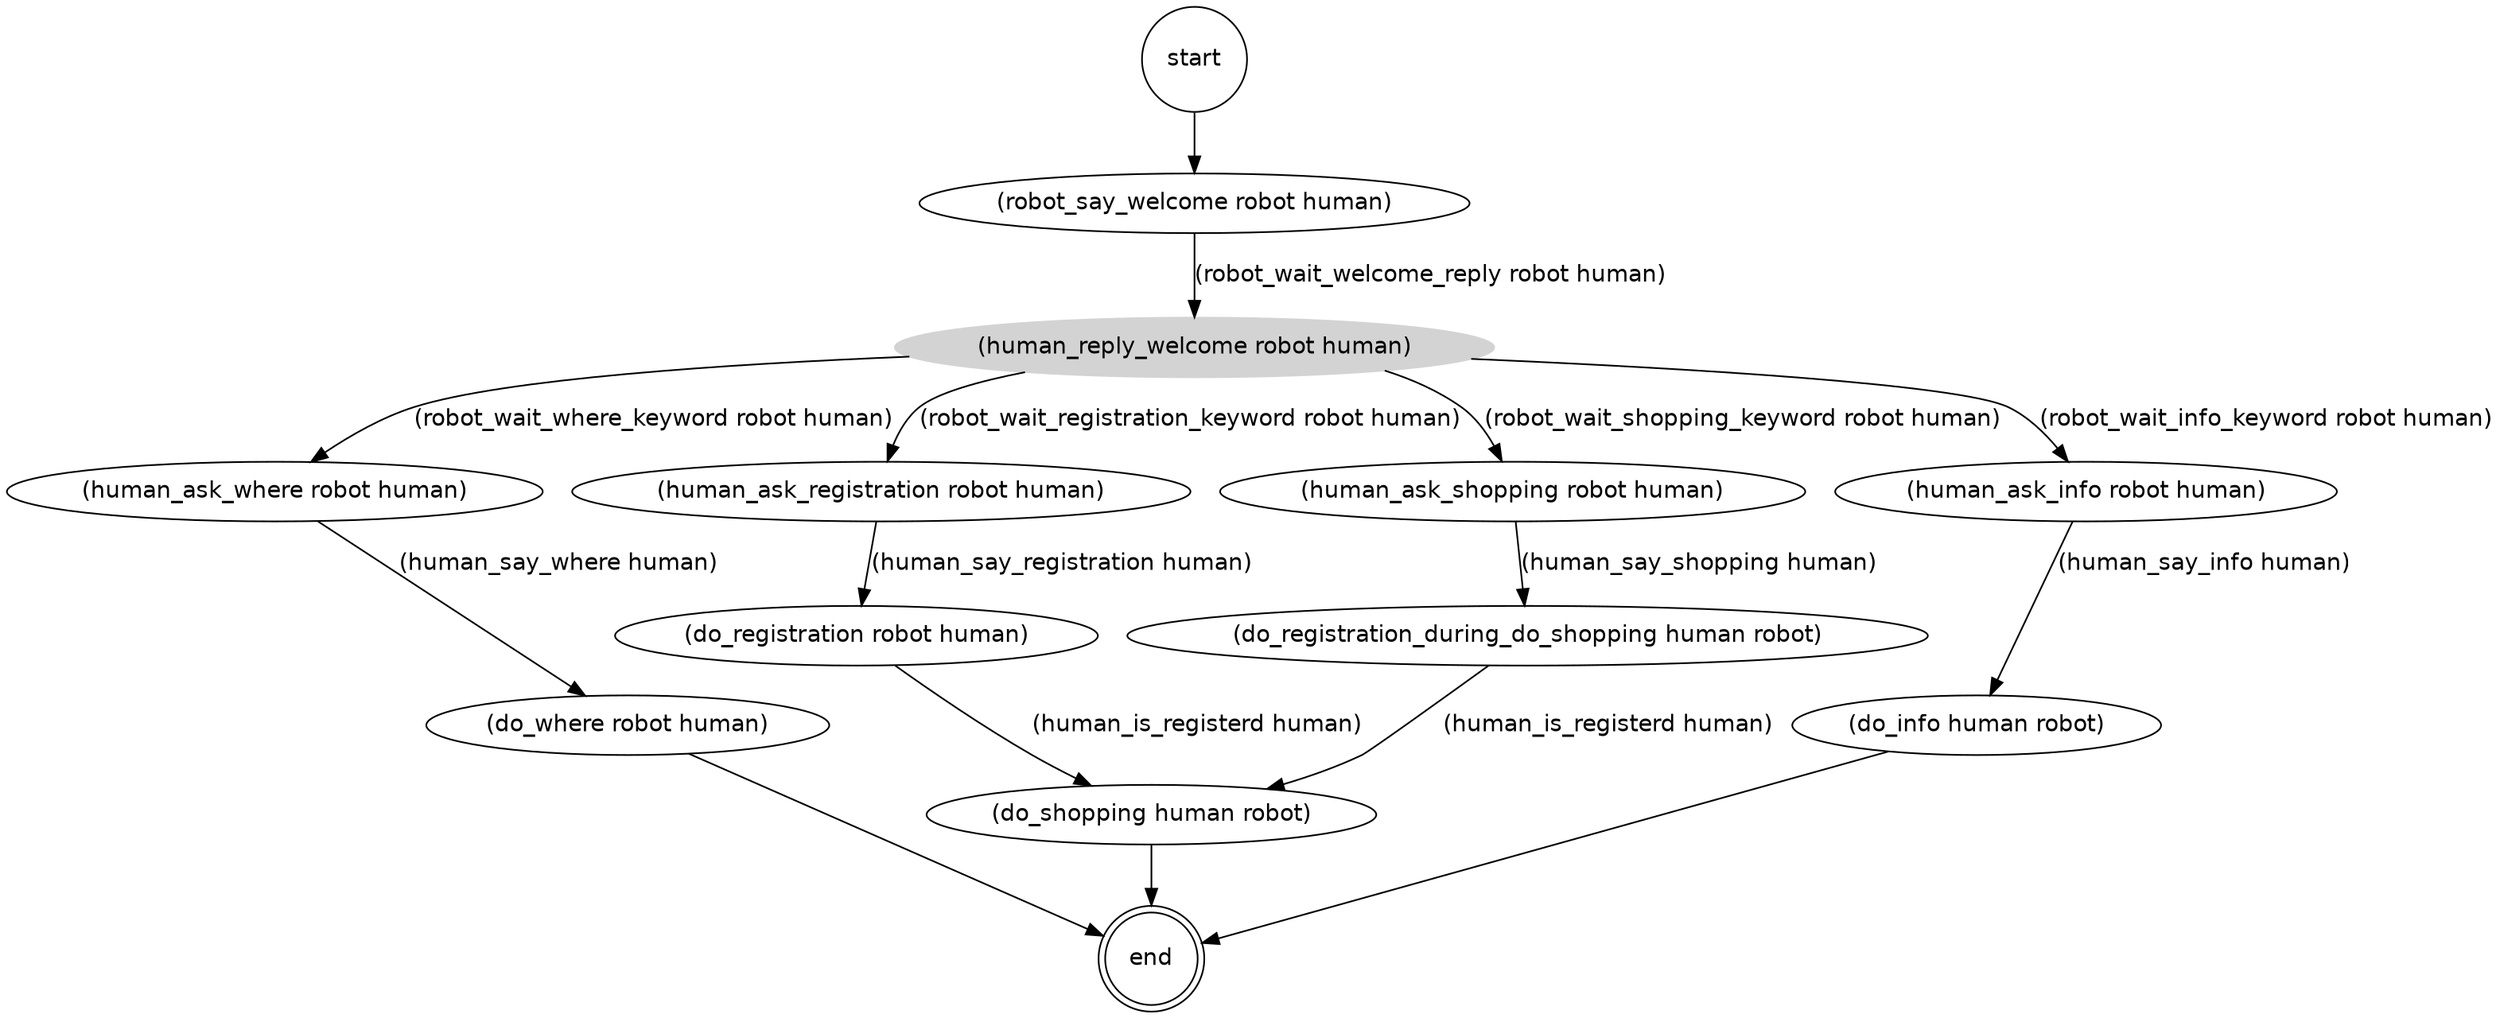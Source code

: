 strict digraph "" {
	graph [fontname=helvetica];
	node [fontname=helvetica,
		label="\N",
		shape=ellipse
	];
	edge [fontname=helvetica];
	"(end)"	 [label=end,
		peripheries=2,
		shape=circle];
	"(do_shopping human robot)" -> "(end)";
	"(do_registration_during_do_shopping human robot)" -> "(do_shopping human robot)"	 [label="(human_is_registerd human)"];
	"(do_where robot human)" -> "(end)";
	"(do_info human robot)" -> "(end)";
	"(do_registration robot human)" -> "(do_shopping human robot)"	 [label="(human_is_registerd human)"];
	"(human_ask_shopping robot human)" -> "(do_registration_during_do_shopping human robot)"	 [label="(human_say_shopping human)"];
	"(human_ask_where robot human)" -> "(do_where robot human)"	 [label="(human_say_where human)"];
	"(human_ask_info robot human)" -> "(do_info human robot)"	 [label="(human_say_info human)"];
	"(human_ask_registration robot human)" -> "(do_registration robot human)"	 [label="(human_say_registration human)"];
	"(human_reply_welcome robot human)"	 [color=lightgrey,
		style=filled];
	"(human_reply_welcome robot human)" -> "(human_ask_shopping robot human)"	 [label="(robot_wait_shopping_keyword robot human)"];
	"(human_reply_welcome robot human)" -> "(human_ask_where robot human)"	 [label="(robot_wait_where_keyword robot human)"];
	"(human_reply_welcome robot human)" -> "(human_ask_info robot human)"	 [label="(robot_wait_info_keyword robot human)"];
	"(human_reply_welcome robot human)" -> "(human_ask_registration robot human)"	 [label="(robot_wait_registration_keyword robot human)"];
	"(robot_say_welcome robot human)" -> "(human_reply_welcome robot human)"	 [label="(robot_wait_welcome_reply robot human)"];
	"(start)"	 [label=start,
		peripheries=1,
		shape=circle];
	"(start)" -> "(robot_say_welcome robot human)";
}
